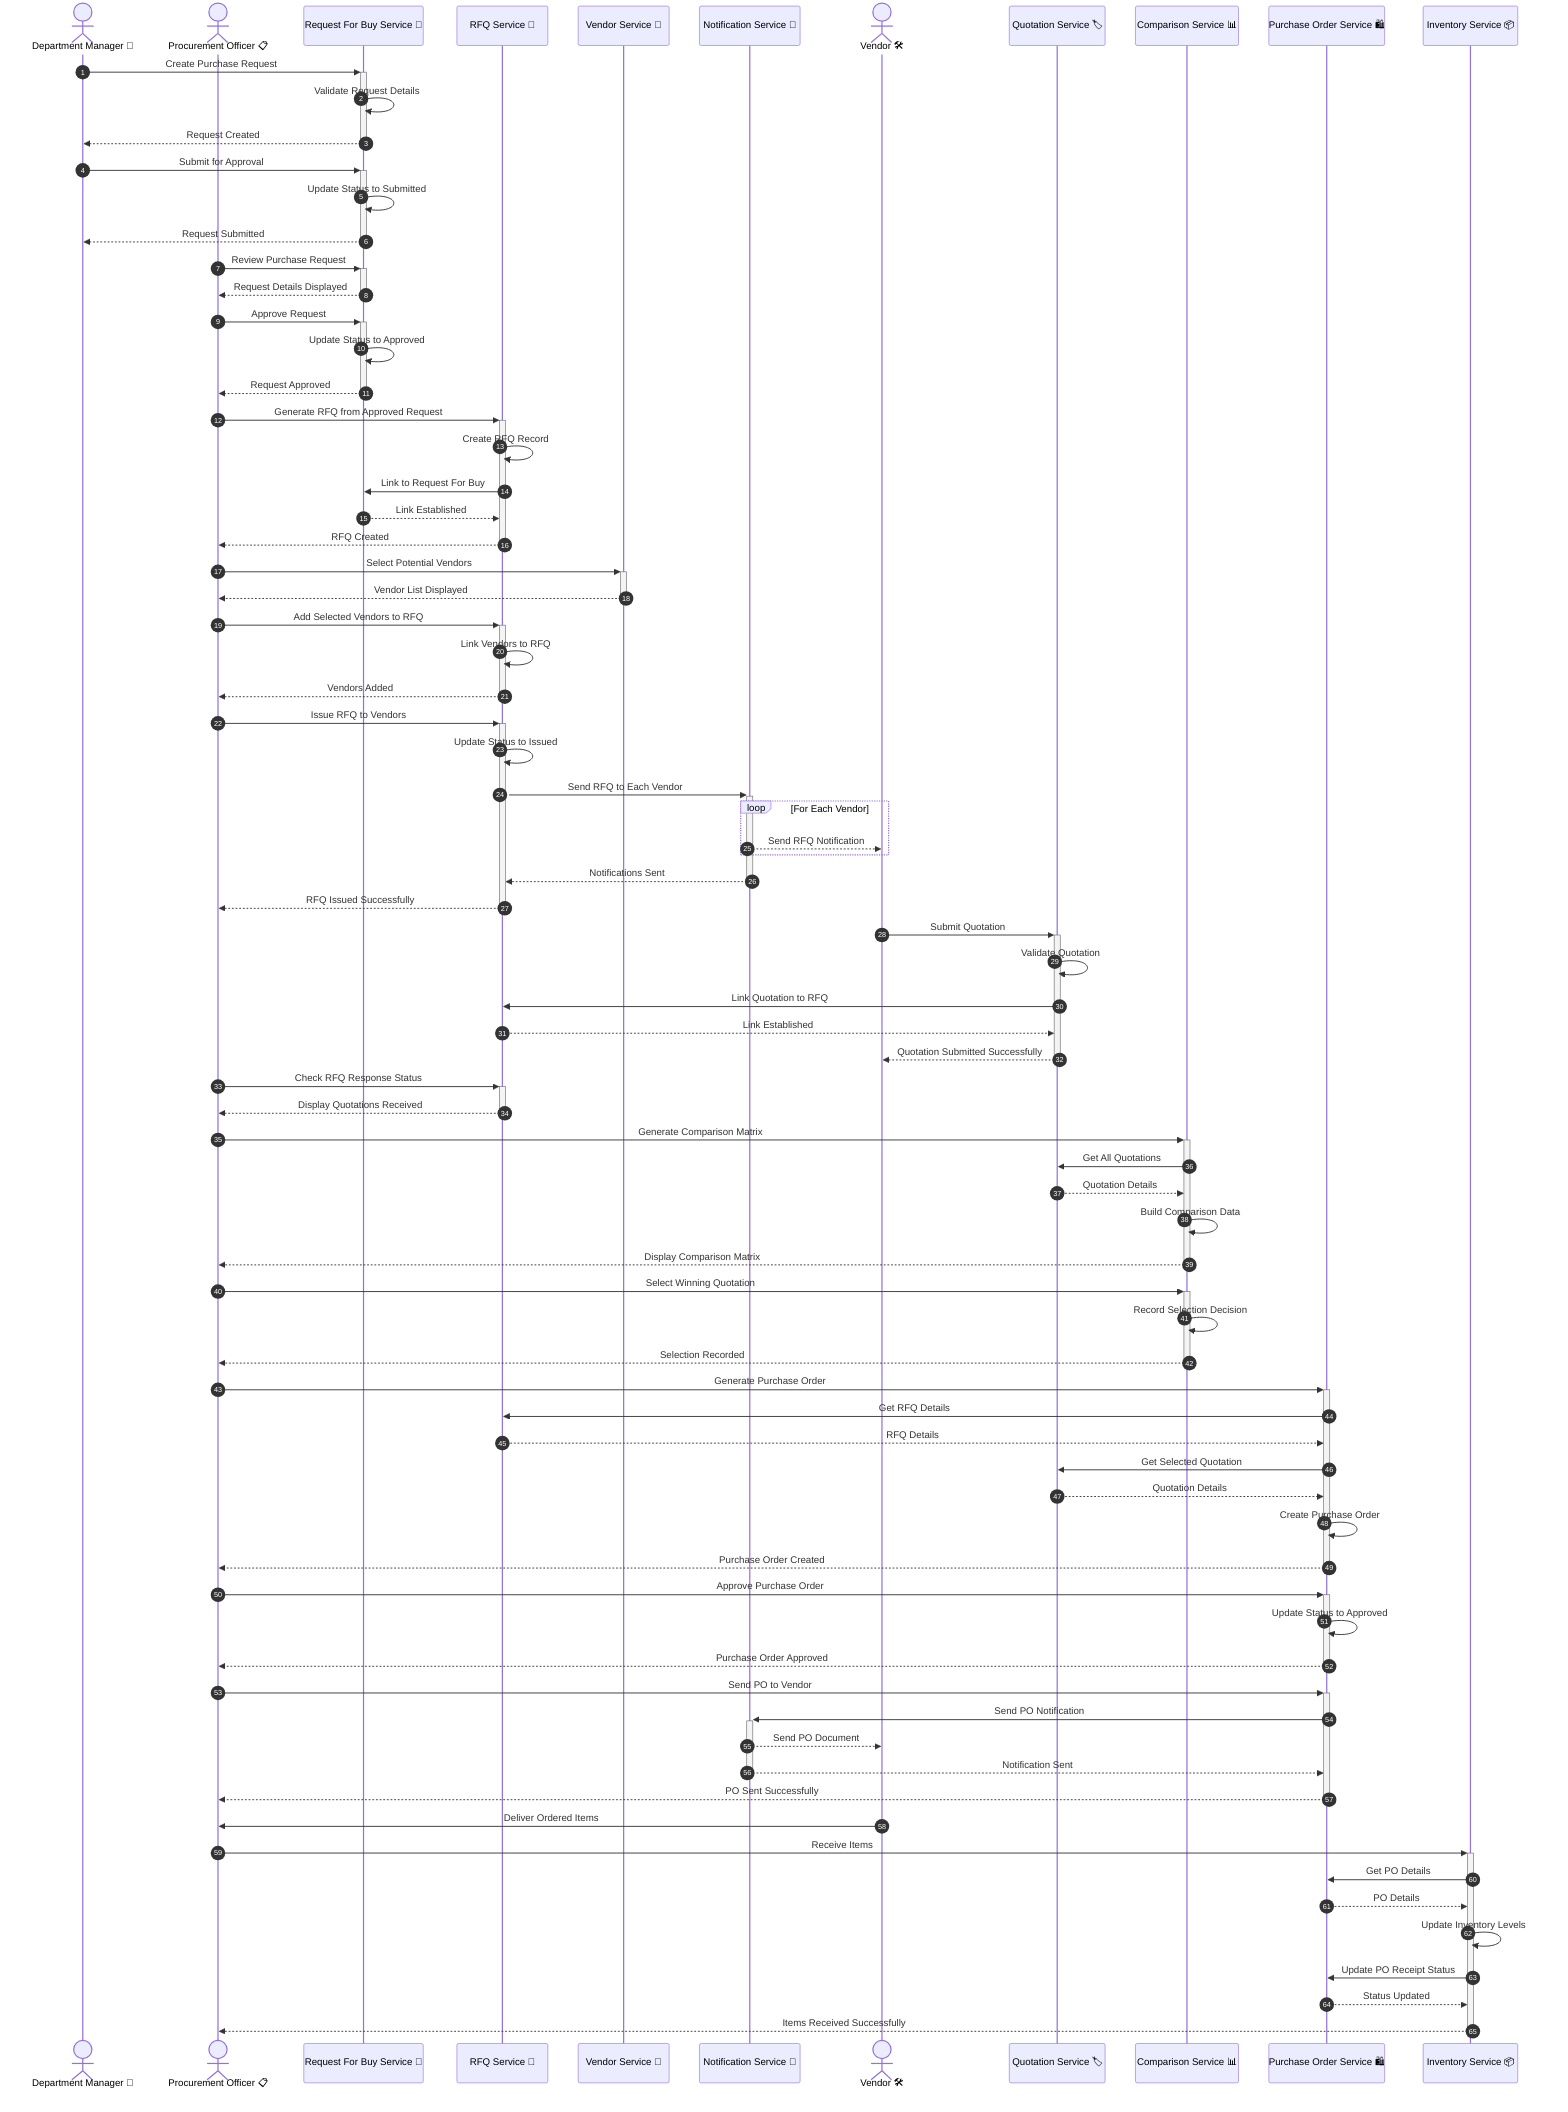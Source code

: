 sequenceDiagram
    %% Participants
    actor DM as Department Manager 🎩
    actor PO as Procurement Officer 📋
    participant RFB as Request For Buy Service 📑
    participant RFQ as RFQ Service 📄
    participant VS as Vendor Service 🏢
    participant NS as Notification Service 📧
    actor VE as Vendor 🛠️
    participant QS as Quotation Service 🏷️
    participant CS as Comparison Service 📊
    participant POS as Purchase Order Service 🛍️
    participant IS as Inventory Service 📦

    autonumber
    
    %% Request For Buy Flow
    DM->>+RFB: Create Purchase Request
    RFB->>RFB: Validate Request Details
    RFB-->>-DM: Request Created
    
    DM->>+RFB: Submit for Approval
    RFB->>RFB: Update Status to Submitted
    RFB-->>-DM: Request Submitted
    
    PO->>+RFB: Review Purchase Request
    RFB-->>-PO: Request Details Displayed
    
    PO->>+RFB: Approve Request
    RFB->>RFB: Update Status to Approved
    RFB-->>-PO: Request Approved
    
    %% RFQ Flow
    PO->>+RFQ: Generate RFQ from Approved Request
    RFQ->>RFQ: Create RFQ Record
    RFQ->>RFB: Link to Request For Buy
    RFB-->>RFQ: Link Established
    RFQ-->>-PO: RFQ Created
    
    PO->>+VS: Select Potential Vendors
    VS-->>-PO: Vendor List Displayed
    
    PO->>+RFQ: Add Selected Vendors to RFQ
    RFQ->>RFQ: Link Vendors to RFQ
    RFQ-->>-PO: Vendors Added
    
    PO->>+RFQ: Issue RFQ to Vendors
    RFQ->>RFQ: Update Status to Issued
    RFQ->>+NS: Send RFQ to Each Vendor
    
    loop For Each Vendor
        NS-->>VE: Send RFQ Notification
    end
    
    NS-->>-RFQ: Notifications Sent
    RFQ-->>-PO: RFQ Issued Successfully
    
    %% Vendor Response Flow
    VE->>+QS: Submit Quotation
    QS->>QS: Validate Quotation
    QS->>RFQ: Link Quotation to RFQ
    RFQ-->>QS: Link Established
    QS-->>-VE: Quotation Submitted Successfully
    
    %% Comparison Flow
    PO->>+RFQ: Check RFQ Response Status
    RFQ-->>-PO: Display Quotations Received
    
    PO->>+CS: Generate Comparison Matrix
    CS->>QS: Get All Quotations
    QS-->>CS: Quotation Details
    CS->>CS: Build Comparison Data
    CS-->>-PO: Display Comparison Matrix
    
    PO->>+CS: Select Winning Quotation
    CS->>CS: Record Selection Decision
    CS-->>-PO: Selection Recorded
    
    %% Purchase Order Flow
    PO->>+POS: Generate Purchase Order
    POS->>RFQ: Get RFQ Details
    RFQ-->>POS: RFQ Details
    POS->>QS: Get Selected Quotation
    QS-->>POS: Quotation Details
    POS->>POS: Create Purchase Order
    POS-->>-PO: Purchase Order Created
    
    PO->>+POS: Approve Purchase Order
    POS->>POS: Update Status to Approved
    POS-->>-PO: Purchase Order Approved
    
    PO->>+POS: Send PO to Vendor
    POS->>+NS: Send PO Notification
    NS-->>VE: Send PO Document
    NS-->>-POS: Notification Sent
    POS-->>-PO: PO Sent Successfully
    
    %% Receive Items Flow
    VE->>PO: Deliver Ordered Items
    
    PO->>+IS: Receive Items
    IS->>POS: Get PO Details
    POS-->>IS: PO Details
    IS->>IS: Update Inventory Levels
    IS->>POS: Update PO Receipt Status
    POS-->>IS: Status Updated
    IS-->>-PO: Items Received Successfully
